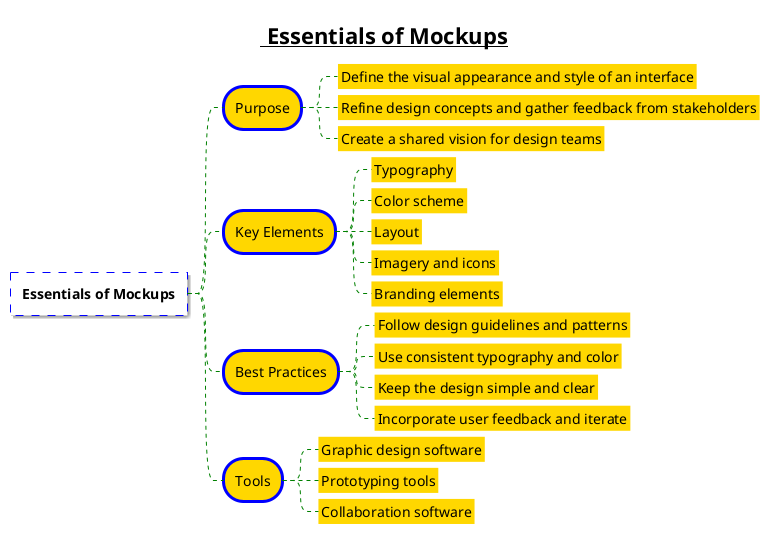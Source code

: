 @startmindmap

<style>
node {
    Padding 12
    Margin 3
    HorizontalAlignment center
    LineColor blue
    LineThickness 3.0
    BackgroundColor gold
    RoundCorner 40
    MaximumWidth 1000
}

rootNode {
    LineStyle 8.0;3.0
    LineColor red
    BackgroundColor white
    LineThickness 1.0
    RoundCorner 0
    Shadowing 1.0
}

leafNode {
    LineColor gold
    RoundCorner 0
    Padding 3
}

arrow {
    LineStyle 4
    LineThickness 1.0
    LineColor green
}
</style>

title =__ Essentials of Mockups__

* **Essentials of Mockups**
** Purpose
*** Define the visual appearance and style of an interface
*** Refine design concepts and gather feedback from stakeholders
*** Create a shared vision for design teams
** Key Elements
*** Typography
*** Color scheme
*** Layout
*** Imagery and icons
*** Branding elements
** Best Practices
*** Follow design guidelines and patterns
*** Use consistent typography and color
*** Keep the design simple and clear
*** Incorporate user feedback and iterate
** Tools
*** Graphic design software
*** Prototyping tools
*** Collaboration software
@endmindmap
